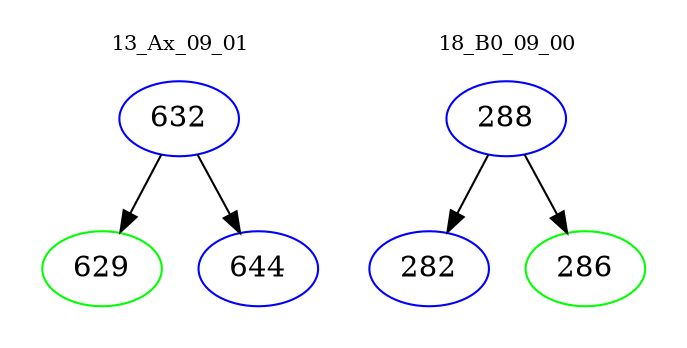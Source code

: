digraph{
subgraph cluster_0 {
color = white
label = "13_Ax_09_01";
fontsize=10;
T0_632 [label="632", color="blue"]
T0_632 -> T0_629 [color="black"]
T0_629 [label="629", color="green"]
T0_632 -> T0_644 [color="black"]
T0_644 [label="644", color="blue"]
}
subgraph cluster_1 {
color = white
label = "18_B0_09_00";
fontsize=10;
T1_288 [label="288", color="blue"]
T1_288 -> T1_282 [color="black"]
T1_282 [label="282", color="blue"]
T1_288 -> T1_286 [color="black"]
T1_286 [label="286", color="green"]
}
}
